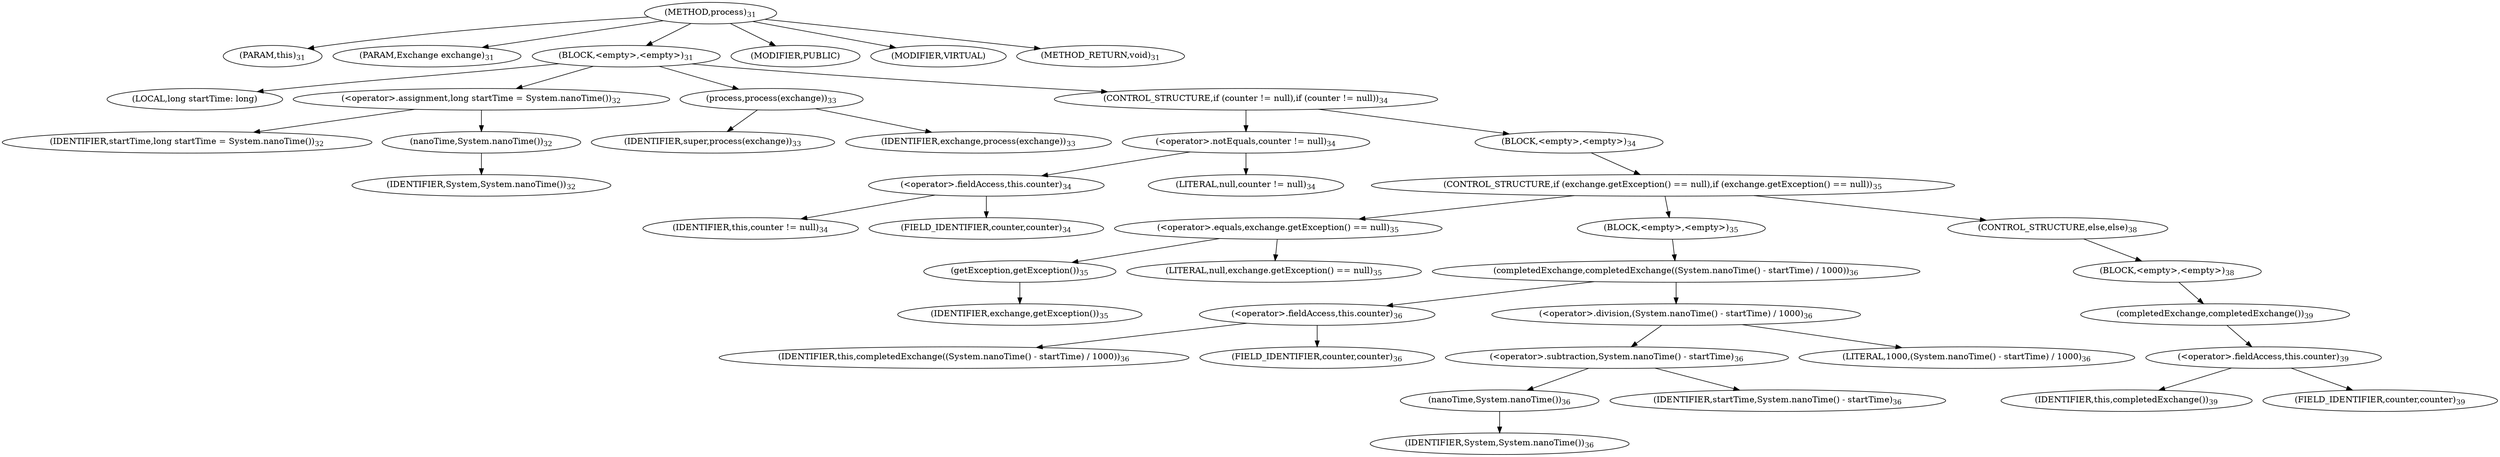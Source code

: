 digraph "process" {  
"19" [label = <(METHOD,process)<SUB>31</SUB>> ]
"20" [label = <(PARAM,this)<SUB>31</SUB>> ]
"21" [label = <(PARAM,Exchange exchange)<SUB>31</SUB>> ]
"22" [label = <(BLOCK,&lt;empty&gt;,&lt;empty&gt;)<SUB>31</SUB>> ]
"23" [label = <(LOCAL,long startTime: long)> ]
"24" [label = <(&lt;operator&gt;.assignment,long startTime = System.nanoTime())<SUB>32</SUB>> ]
"25" [label = <(IDENTIFIER,startTime,long startTime = System.nanoTime())<SUB>32</SUB>> ]
"26" [label = <(nanoTime,System.nanoTime())<SUB>32</SUB>> ]
"27" [label = <(IDENTIFIER,System,System.nanoTime())<SUB>32</SUB>> ]
"28" [label = <(process,process(exchange))<SUB>33</SUB>> ]
"29" [label = <(IDENTIFIER,super,process(exchange))<SUB>33</SUB>> ]
"30" [label = <(IDENTIFIER,exchange,process(exchange))<SUB>33</SUB>> ]
"31" [label = <(CONTROL_STRUCTURE,if (counter != null),if (counter != null))<SUB>34</SUB>> ]
"32" [label = <(&lt;operator&gt;.notEquals,counter != null)<SUB>34</SUB>> ]
"33" [label = <(&lt;operator&gt;.fieldAccess,this.counter)<SUB>34</SUB>> ]
"34" [label = <(IDENTIFIER,this,counter != null)<SUB>34</SUB>> ]
"35" [label = <(FIELD_IDENTIFIER,counter,counter)<SUB>34</SUB>> ]
"36" [label = <(LITERAL,null,counter != null)<SUB>34</SUB>> ]
"37" [label = <(BLOCK,&lt;empty&gt;,&lt;empty&gt;)<SUB>34</SUB>> ]
"38" [label = <(CONTROL_STRUCTURE,if (exchange.getException() == null),if (exchange.getException() == null))<SUB>35</SUB>> ]
"39" [label = <(&lt;operator&gt;.equals,exchange.getException() == null)<SUB>35</SUB>> ]
"40" [label = <(getException,getException())<SUB>35</SUB>> ]
"41" [label = <(IDENTIFIER,exchange,getException())<SUB>35</SUB>> ]
"42" [label = <(LITERAL,null,exchange.getException() == null)<SUB>35</SUB>> ]
"43" [label = <(BLOCK,&lt;empty&gt;,&lt;empty&gt;)<SUB>35</SUB>> ]
"44" [label = <(completedExchange,completedExchange((System.nanoTime() - startTime) / 1000))<SUB>36</SUB>> ]
"45" [label = <(&lt;operator&gt;.fieldAccess,this.counter)<SUB>36</SUB>> ]
"46" [label = <(IDENTIFIER,this,completedExchange((System.nanoTime() - startTime) / 1000))<SUB>36</SUB>> ]
"47" [label = <(FIELD_IDENTIFIER,counter,counter)<SUB>36</SUB>> ]
"48" [label = <(&lt;operator&gt;.division,(System.nanoTime() - startTime) / 1000)<SUB>36</SUB>> ]
"49" [label = <(&lt;operator&gt;.subtraction,System.nanoTime() - startTime)<SUB>36</SUB>> ]
"50" [label = <(nanoTime,System.nanoTime())<SUB>36</SUB>> ]
"51" [label = <(IDENTIFIER,System,System.nanoTime())<SUB>36</SUB>> ]
"52" [label = <(IDENTIFIER,startTime,System.nanoTime() - startTime)<SUB>36</SUB>> ]
"53" [label = <(LITERAL,1000,(System.nanoTime() - startTime) / 1000)<SUB>36</SUB>> ]
"54" [label = <(CONTROL_STRUCTURE,else,else)<SUB>38</SUB>> ]
"55" [label = <(BLOCK,&lt;empty&gt;,&lt;empty&gt;)<SUB>38</SUB>> ]
"56" [label = <(completedExchange,completedExchange())<SUB>39</SUB>> ]
"57" [label = <(&lt;operator&gt;.fieldAccess,this.counter)<SUB>39</SUB>> ]
"58" [label = <(IDENTIFIER,this,completedExchange())<SUB>39</SUB>> ]
"59" [label = <(FIELD_IDENTIFIER,counter,counter)<SUB>39</SUB>> ]
"60" [label = <(MODIFIER,PUBLIC)> ]
"61" [label = <(MODIFIER,VIRTUAL)> ]
"62" [label = <(METHOD_RETURN,void)<SUB>31</SUB>> ]
  "19" -> "20" 
  "19" -> "21" 
  "19" -> "22" 
  "19" -> "60" 
  "19" -> "61" 
  "19" -> "62" 
  "22" -> "23" 
  "22" -> "24" 
  "22" -> "28" 
  "22" -> "31" 
  "24" -> "25" 
  "24" -> "26" 
  "26" -> "27" 
  "28" -> "29" 
  "28" -> "30" 
  "31" -> "32" 
  "31" -> "37" 
  "32" -> "33" 
  "32" -> "36" 
  "33" -> "34" 
  "33" -> "35" 
  "37" -> "38" 
  "38" -> "39" 
  "38" -> "43" 
  "38" -> "54" 
  "39" -> "40" 
  "39" -> "42" 
  "40" -> "41" 
  "43" -> "44" 
  "44" -> "45" 
  "44" -> "48" 
  "45" -> "46" 
  "45" -> "47" 
  "48" -> "49" 
  "48" -> "53" 
  "49" -> "50" 
  "49" -> "52" 
  "50" -> "51" 
  "54" -> "55" 
  "55" -> "56" 
  "56" -> "57" 
  "57" -> "58" 
  "57" -> "59" 
}
